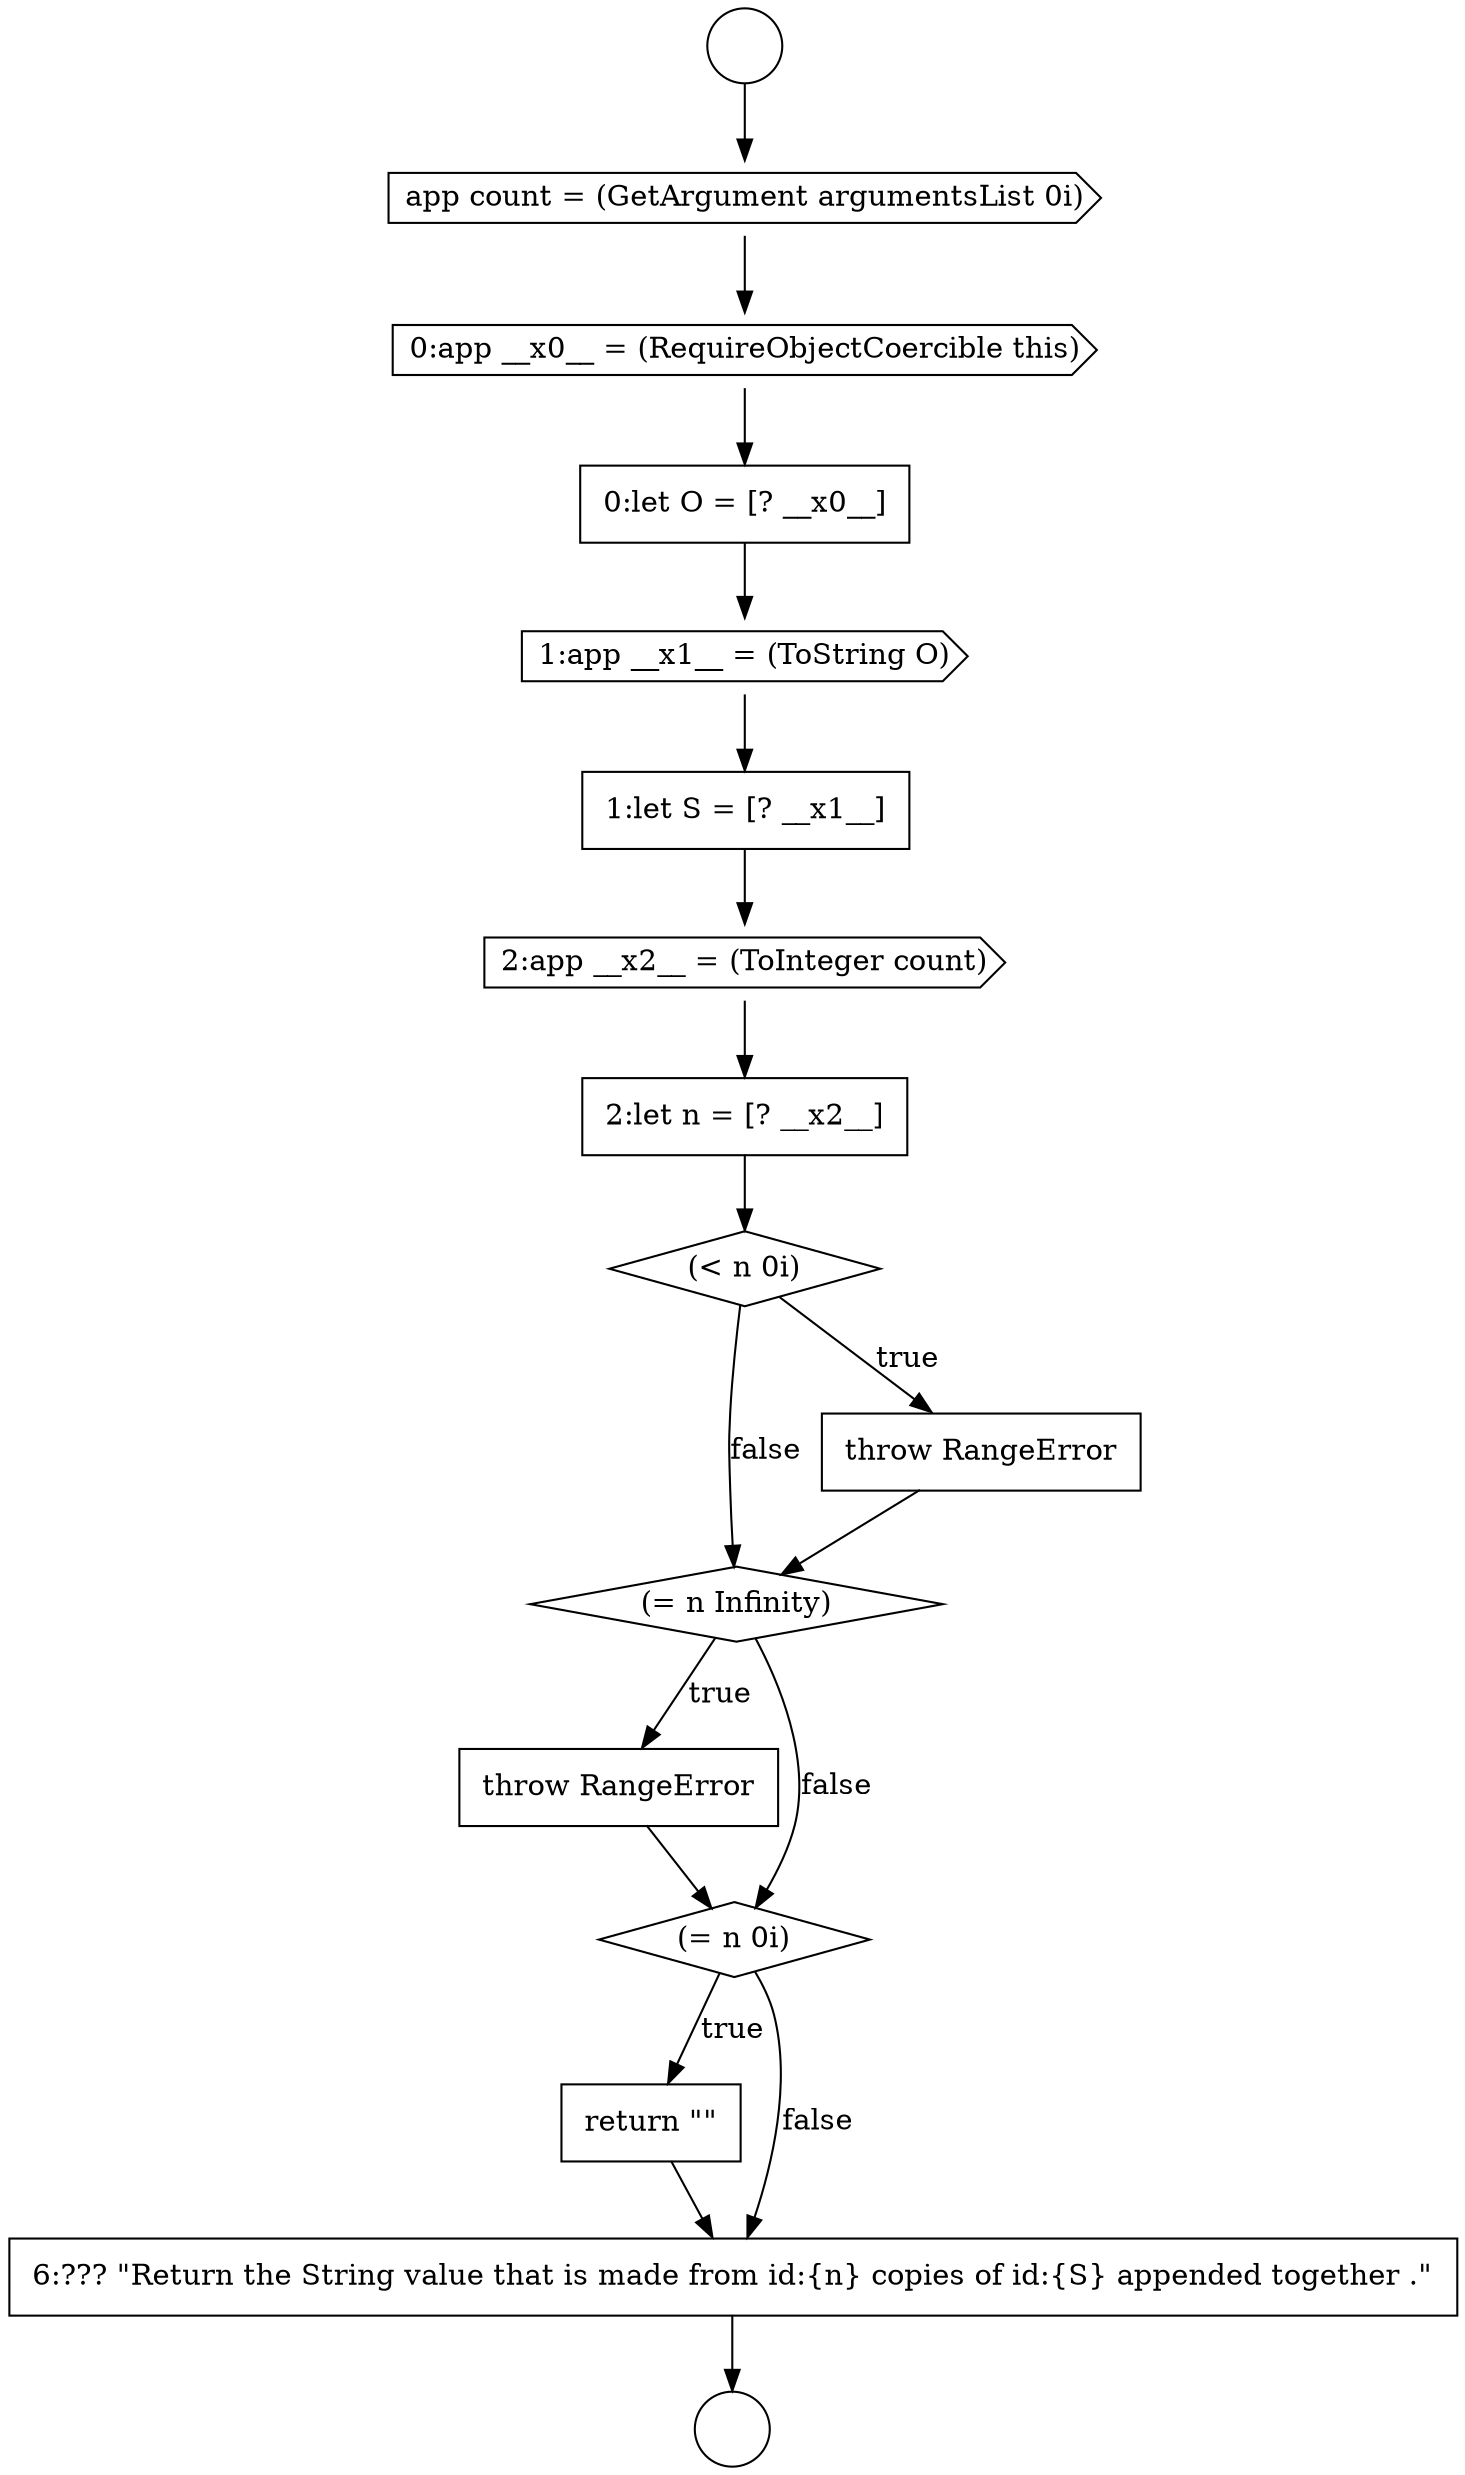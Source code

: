 digraph {
  node13933 [shape=cds, label=<<font color="black">app count = (GetArgument argumentsList 0i)</font>> color="black" fillcolor="white" style=filled]
  node13942 [shape=diamond, label=<<font color="black">(= n Infinity)</font>> color="black" fillcolor="white" style=filled]
  node13938 [shape=cds, label=<<font color="black">2:app __x2__ = (ToInteger count)</font>> color="black" fillcolor="white" style=filled]
  node13936 [shape=cds, label=<<font color="black">1:app __x1__ = (ToString O)</font>> color="black" fillcolor="white" style=filled]
  node13943 [shape=none, margin=0, label=<<font color="black">
    <table border="0" cellborder="1" cellspacing="0" cellpadding="10">
      <tr><td align="left">throw RangeError</td></tr>
    </table>
  </font>> color="black" fillcolor="white" style=filled]
  node13932 [shape=circle label=" " color="black" fillcolor="white" style=filled]
  node13935 [shape=none, margin=0, label=<<font color="black">
    <table border="0" cellborder="1" cellspacing="0" cellpadding="10">
      <tr><td align="left">0:let O = [? __x0__]</td></tr>
    </table>
  </font>> color="black" fillcolor="white" style=filled]
  node13945 [shape=none, margin=0, label=<<font color="black">
    <table border="0" cellborder="1" cellspacing="0" cellpadding="10">
      <tr><td align="left">return &quot;&quot;</td></tr>
    </table>
  </font>> color="black" fillcolor="white" style=filled]
  node13940 [shape=diamond, label=<<font color="black">(&lt; n 0i)</font>> color="black" fillcolor="white" style=filled]
  node13944 [shape=diamond, label=<<font color="black">(= n 0i)</font>> color="black" fillcolor="white" style=filled]
  node13931 [shape=circle label=" " color="black" fillcolor="white" style=filled]
  node13934 [shape=cds, label=<<font color="black">0:app __x0__ = (RequireObjectCoercible this)</font>> color="black" fillcolor="white" style=filled]
  node13941 [shape=none, margin=0, label=<<font color="black">
    <table border="0" cellborder="1" cellspacing="0" cellpadding="10">
      <tr><td align="left">throw RangeError</td></tr>
    </table>
  </font>> color="black" fillcolor="white" style=filled]
  node13937 [shape=none, margin=0, label=<<font color="black">
    <table border="0" cellborder="1" cellspacing="0" cellpadding="10">
      <tr><td align="left">1:let S = [? __x1__]</td></tr>
    </table>
  </font>> color="black" fillcolor="white" style=filled]
  node13946 [shape=none, margin=0, label=<<font color="black">
    <table border="0" cellborder="1" cellspacing="0" cellpadding="10">
      <tr><td align="left">6:??? &quot;Return the String value that is made from id:{n} copies of id:{S} appended together .&quot;</td></tr>
    </table>
  </font>> color="black" fillcolor="white" style=filled]
  node13939 [shape=none, margin=0, label=<<font color="black">
    <table border="0" cellborder="1" cellspacing="0" cellpadding="10">
      <tr><td align="left">2:let n = [? __x2__]</td></tr>
    </table>
  </font>> color="black" fillcolor="white" style=filled]
  node13943 -> node13944 [ color="black"]
  node13942 -> node13943 [label=<<font color="black">true</font>> color="black"]
  node13942 -> node13944 [label=<<font color="black">false</font>> color="black"]
  node13937 -> node13938 [ color="black"]
  node13936 -> node13937 [ color="black"]
  node13945 -> node13946 [ color="black"]
  node13940 -> node13941 [label=<<font color="black">true</font>> color="black"]
  node13940 -> node13942 [label=<<font color="black">false</font>> color="black"]
  node13933 -> node13934 [ color="black"]
  node13944 -> node13945 [label=<<font color="black">true</font>> color="black"]
  node13944 -> node13946 [label=<<font color="black">false</font>> color="black"]
  node13941 -> node13942 [ color="black"]
  node13934 -> node13935 [ color="black"]
  node13931 -> node13933 [ color="black"]
  node13939 -> node13940 [ color="black"]
  node13938 -> node13939 [ color="black"]
  node13935 -> node13936 [ color="black"]
  node13946 -> node13932 [ color="black"]
}
